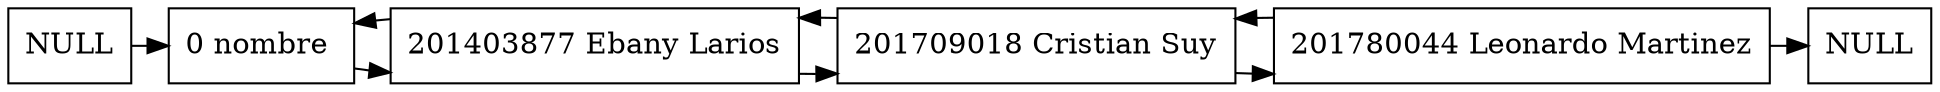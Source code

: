 digraph StudentList{  node [shape=rect];null_left [label="NULL"];null_right [label="NULL"];student_0[label = "0 nombre "];student_1[label = "201403877 Ebany Larios"];student_2[label = "201709018 Cristian Suy"];student_3[label = "201780044 Leonardo Martinez"];null_left -> student_0;student_0 -> student_1;student_1 -> student_0;student_1 -> student_2;student_2 -> student_1;student_2 -> student_3;student_3 -> student_2;student_3 -> null_right;{rank = same; null_left; null_right;student_0;student_1;student_2;student_3;} }